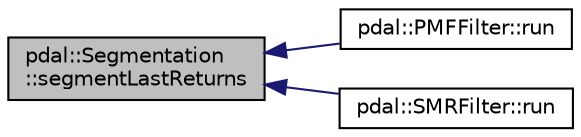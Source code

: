 digraph "pdal::Segmentation::segmentLastReturns"
{
  edge [fontname="Helvetica",fontsize="10",labelfontname="Helvetica",labelfontsize="10"];
  node [fontname="Helvetica",fontsize="10",shape=record];
  rankdir="LR";
  Node1 [label="pdal::Segmentation\l::segmentLastReturns",height=0.2,width=0.4,color="black", fillcolor="grey75", style="filled", fontcolor="black"];
  Node1 -> Node2 [dir="back",color="midnightblue",fontsize="10",style="solid",fontname="Helvetica"];
  Node2 [label="pdal::PMFFilter::run",height=0.2,width=0.4,color="black", fillcolor="white", style="filled",URL="$classpdal_1_1PMFFilter.html#a4763cf7d3da9db5a7d97b116c6e5bcbb"];
  Node1 -> Node3 [dir="back",color="midnightblue",fontsize="10",style="solid",fontname="Helvetica"];
  Node3 [label="pdal::SMRFilter::run",height=0.2,width=0.4,color="black", fillcolor="white", style="filled",URL="$classpdal_1_1SMRFilter.html#ac74c1b3d3c4cc0b22141f6ee392ae972"];
}
